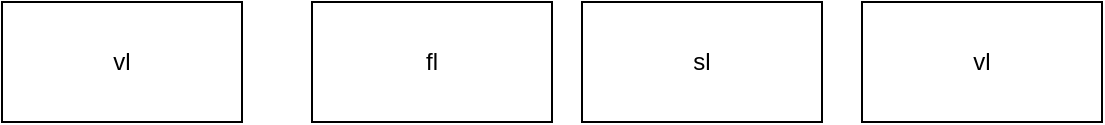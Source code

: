 <mxfile>
    <diagram id="1FUEeuZUrBFYbQF-D-sr" name="Page-1">
        <mxGraphModel dx="853" dy="627" grid="1" gridSize="10" guides="1" tooltips="1" connect="1" arrows="1" fold="1" page="1" pageScale="1" pageWidth="850" pageHeight="1100" math="0" shadow="0">
            <root>
                <mxCell id="0"/>
                <mxCell id="1" parent="0"/>
                <mxCell id="2" value="vl" style="rounded=0;whiteSpace=wrap;html=1;" vertex="1" parent="1">
                    <mxGeometry x="150" y="120" width="120" height="60" as="geometry"/>
                </mxCell>
                <mxCell id="7" value="fl" style="rounded=0;whiteSpace=wrap;html=1;" vertex="1" parent="1">
                    <mxGeometry x="305" y="120" width="120" height="60" as="geometry"/>
                </mxCell>
                <mxCell id="8" value="sl" style="rounded=0;whiteSpace=wrap;html=1;" vertex="1" parent="1">
                    <mxGeometry x="440" y="120" width="120" height="60" as="geometry"/>
                </mxCell>
                <mxCell id="9" value="vl" style="rounded=0;whiteSpace=wrap;html=1;" vertex="1" parent="1">
                    <mxGeometry x="580" y="120" width="120" height="60" as="geometry"/>
                </mxCell>
            </root>
        </mxGraphModel>
    </diagram>
</mxfile>
